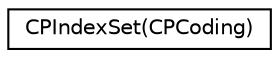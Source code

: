 digraph "Graphical Class Hierarchy"
{
  edge [fontname="Helvetica",fontsize="10",labelfontname="Helvetica",labelfontsize="10"];
  node [fontname="Helvetica",fontsize="10",shape=record];
  rankdir="LR";
  Node1 [label="CPIndexSet(CPCoding)",height=0.2,width=0.4,color="black", fillcolor="white", style="filled",URL="$category_c_p_index_set_07_c_p_coding_08.html"];
}
